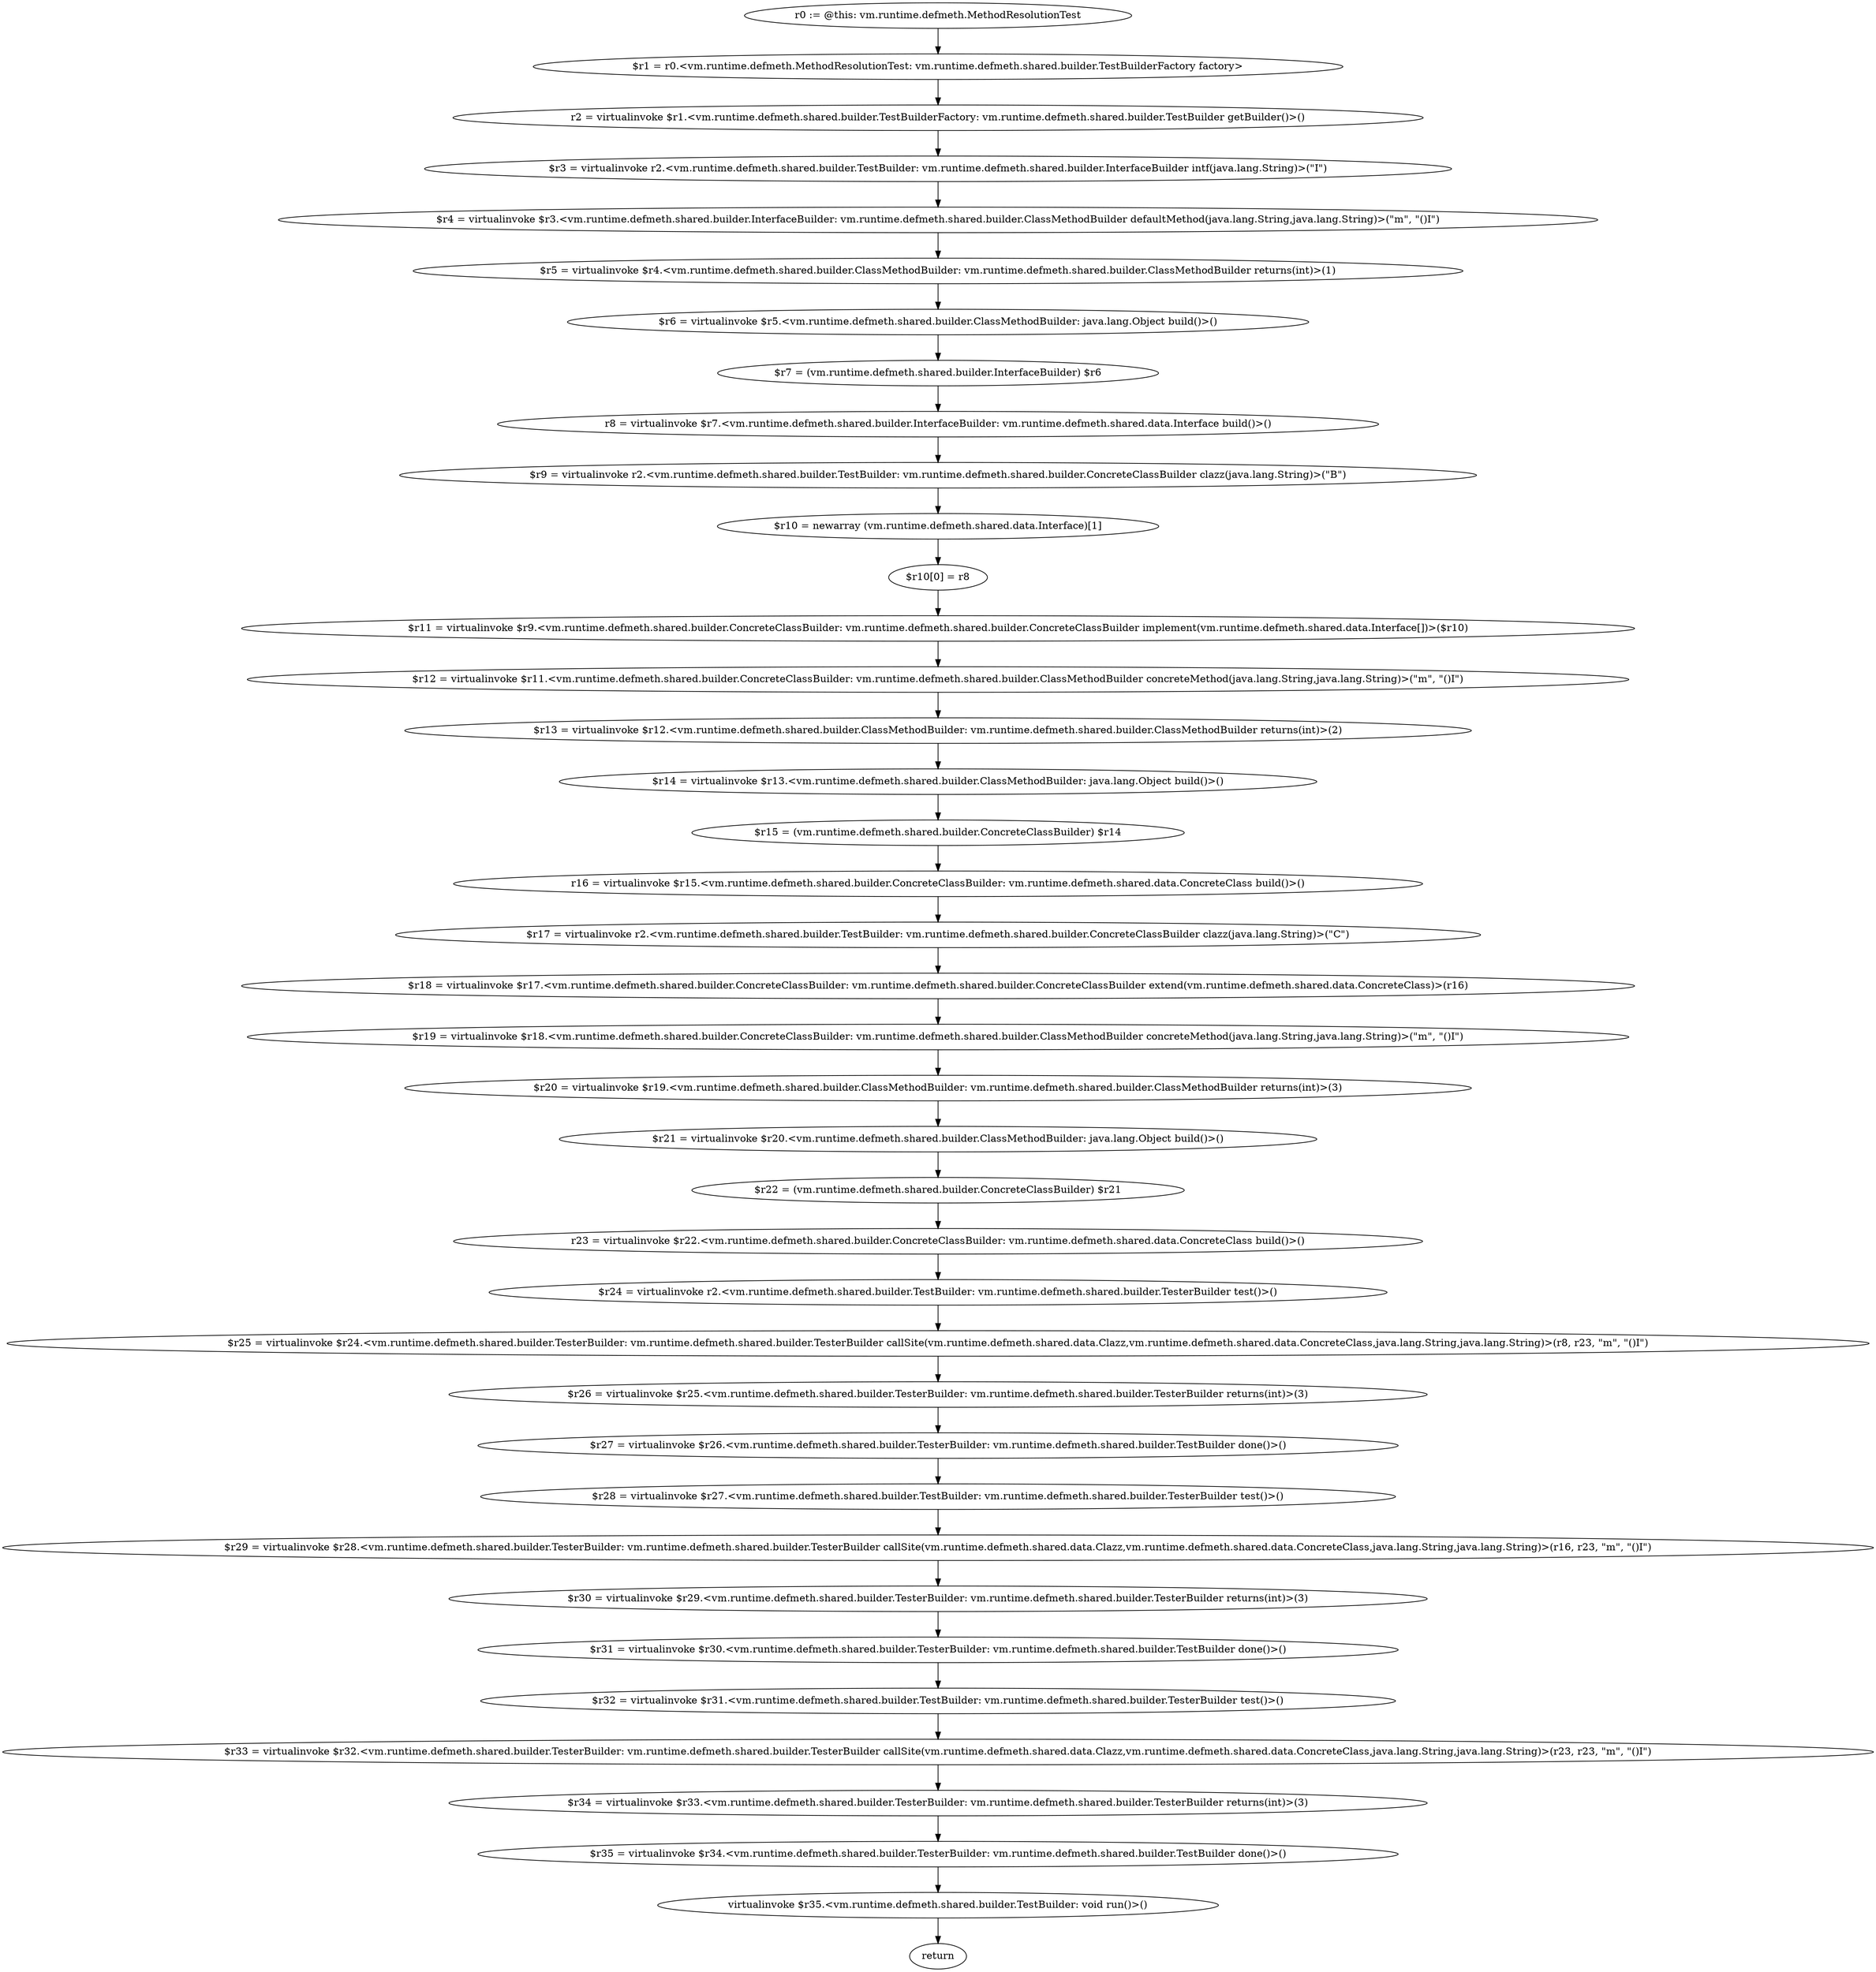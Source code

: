 digraph "unitGraph" {
    "r0 := @this: vm.runtime.defmeth.MethodResolutionTest"
    "$r1 = r0.<vm.runtime.defmeth.MethodResolutionTest: vm.runtime.defmeth.shared.builder.TestBuilderFactory factory>"
    "r2 = virtualinvoke $r1.<vm.runtime.defmeth.shared.builder.TestBuilderFactory: vm.runtime.defmeth.shared.builder.TestBuilder getBuilder()>()"
    "$r3 = virtualinvoke r2.<vm.runtime.defmeth.shared.builder.TestBuilder: vm.runtime.defmeth.shared.builder.InterfaceBuilder intf(java.lang.String)>(\"I\")"
    "$r4 = virtualinvoke $r3.<vm.runtime.defmeth.shared.builder.InterfaceBuilder: vm.runtime.defmeth.shared.builder.ClassMethodBuilder defaultMethod(java.lang.String,java.lang.String)>(\"m\", \"()I\")"
    "$r5 = virtualinvoke $r4.<vm.runtime.defmeth.shared.builder.ClassMethodBuilder: vm.runtime.defmeth.shared.builder.ClassMethodBuilder returns(int)>(1)"
    "$r6 = virtualinvoke $r5.<vm.runtime.defmeth.shared.builder.ClassMethodBuilder: java.lang.Object build()>()"
    "$r7 = (vm.runtime.defmeth.shared.builder.InterfaceBuilder) $r6"
    "r8 = virtualinvoke $r7.<vm.runtime.defmeth.shared.builder.InterfaceBuilder: vm.runtime.defmeth.shared.data.Interface build()>()"
    "$r9 = virtualinvoke r2.<vm.runtime.defmeth.shared.builder.TestBuilder: vm.runtime.defmeth.shared.builder.ConcreteClassBuilder clazz(java.lang.String)>(\"B\")"
    "$r10 = newarray (vm.runtime.defmeth.shared.data.Interface)[1]"
    "$r10[0] = r8"
    "$r11 = virtualinvoke $r9.<vm.runtime.defmeth.shared.builder.ConcreteClassBuilder: vm.runtime.defmeth.shared.builder.ConcreteClassBuilder implement(vm.runtime.defmeth.shared.data.Interface[])>($r10)"
    "$r12 = virtualinvoke $r11.<vm.runtime.defmeth.shared.builder.ConcreteClassBuilder: vm.runtime.defmeth.shared.builder.ClassMethodBuilder concreteMethod(java.lang.String,java.lang.String)>(\"m\", \"()I\")"
    "$r13 = virtualinvoke $r12.<vm.runtime.defmeth.shared.builder.ClassMethodBuilder: vm.runtime.defmeth.shared.builder.ClassMethodBuilder returns(int)>(2)"
    "$r14 = virtualinvoke $r13.<vm.runtime.defmeth.shared.builder.ClassMethodBuilder: java.lang.Object build()>()"
    "$r15 = (vm.runtime.defmeth.shared.builder.ConcreteClassBuilder) $r14"
    "r16 = virtualinvoke $r15.<vm.runtime.defmeth.shared.builder.ConcreteClassBuilder: vm.runtime.defmeth.shared.data.ConcreteClass build()>()"
    "$r17 = virtualinvoke r2.<vm.runtime.defmeth.shared.builder.TestBuilder: vm.runtime.defmeth.shared.builder.ConcreteClassBuilder clazz(java.lang.String)>(\"C\")"
    "$r18 = virtualinvoke $r17.<vm.runtime.defmeth.shared.builder.ConcreteClassBuilder: vm.runtime.defmeth.shared.builder.ConcreteClassBuilder extend(vm.runtime.defmeth.shared.data.ConcreteClass)>(r16)"
    "$r19 = virtualinvoke $r18.<vm.runtime.defmeth.shared.builder.ConcreteClassBuilder: vm.runtime.defmeth.shared.builder.ClassMethodBuilder concreteMethod(java.lang.String,java.lang.String)>(\"m\", \"()I\")"
    "$r20 = virtualinvoke $r19.<vm.runtime.defmeth.shared.builder.ClassMethodBuilder: vm.runtime.defmeth.shared.builder.ClassMethodBuilder returns(int)>(3)"
    "$r21 = virtualinvoke $r20.<vm.runtime.defmeth.shared.builder.ClassMethodBuilder: java.lang.Object build()>()"
    "$r22 = (vm.runtime.defmeth.shared.builder.ConcreteClassBuilder) $r21"
    "r23 = virtualinvoke $r22.<vm.runtime.defmeth.shared.builder.ConcreteClassBuilder: vm.runtime.defmeth.shared.data.ConcreteClass build()>()"
    "$r24 = virtualinvoke r2.<vm.runtime.defmeth.shared.builder.TestBuilder: vm.runtime.defmeth.shared.builder.TesterBuilder test()>()"
    "$r25 = virtualinvoke $r24.<vm.runtime.defmeth.shared.builder.TesterBuilder: vm.runtime.defmeth.shared.builder.TesterBuilder callSite(vm.runtime.defmeth.shared.data.Clazz,vm.runtime.defmeth.shared.data.ConcreteClass,java.lang.String,java.lang.String)>(r8, r23, \"m\", \"()I\")"
    "$r26 = virtualinvoke $r25.<vm.runtime.defmeth.shared.builder.TesterBuilder: vm.runtime.defmeth.shared.builder.TesterBuilder returns(int)>(3)"
    "$r27 = virtualinvoke $r26.<vm.runtime.defmeth.shared.builder.TesterBuilder: vm.runtime.defmeth.shared.builder.TestBuilder done()>()"
    "$r28 = virtualinvoke $r27.<vm.runtime.defmeth.shared.builder.TestBuilder: vm.runtime.defmeth.shared.builder.TesterBuilder test()>()"
    "$r29 = virtualinvoke $r28.<vm.runtime.defmeth.shared.builder.TesterBuilder: vm.runtime.defmeth.shared.builder.TesterBuilder callSite(vm.runtime.defmeth.shared.data.Clazz,vm.runtime.defmeth.shared.data.ConcreteClass,java.lang.String,java.lang.String)>(r16, r23, \"m\", \"()I\")"
    "$r30 = virtualinvoke $r29.<vm.runtime.defmeth.shared.builder.TesterBuilder: vm.runtime.defmeth.shared.builder.TesterBuilder returns(int)>(3)"
    "$r31 = virtualinvoke $r30.<vm.runtime.defmeth.shared.builder.TesterBuilder: vm.runtime.defmeth.shared.builder.TestBuilder done()>()"
    "$r32 = virtualinvoke $r31.<vm.runtime.defmeth.shared.builder.TestBuilder: vm.runtime.defmeth.shared.builder.TesterBuilder test()>()"
    "$r33 = virtualinvoke $r32.<vm.runtime.defmeth.shared.builder.TesterBuilder: vm.runtime.defmeth.shared.builder.TesterBuilder callSite(vm.runtime.defmeth.shared.data.Clazz,vm.runtime.defmeth.shared.data.ConcreteClass,java.lang.String,java.lang.String)>(r23, r23, \"m\", \"()I\")"
    "$r34 = virtualinvoke $r33.<vm.runtime.defmeth.shared.builder.TesterBuilder: vm.runtime.defmeth.shared.builder.TesterBuilder returns(int)>(3)"
    "$r35 = virtualinvoke $r34.<vm.runtime.defmeth.shared.builder.TesterBuilder: vm.runtime.defmeth.shared.builder.TestBuilder done()>()"
    "virtualinvoke $r35.<vm.runtime.defmeth.shared.builder.TestBuilder: void run()>()"
    "return"
    "r0 := @this: vm.runtime.defmeth.MethodResolutionTest"->"$r1 = r0.<vm.runtime.defmeth.MethodResolutionTest: vm.runtime.defmeth.shared.builder.TestBuilderFactory factory>";
    "$r1 = r0.<vm.runtime.defmeth.MethodResolutionTest: vm.runtime.defmeth.shared.builder.TestBuilderFactory factory>"->"r2 = virtualinvoke $r1.<vm.runtime.defmeth.shared.builder.TestBuilderFactory: vm.runtime.defmeth.shared.builder.TestBuilder getBuilder()>()";
    "r2 = virtualinvoke $r1.<vm.runtime.defmeth.shared.builder.TestBuilderFactory: vm.runtime.defmeth.shared.builder.TestBuilder getBuilder()>()"->"$r3 = virtualinvoke r2.<vm.runtime.defmeth.shared.builder.TestBuilder: vm.runtime.defmeth.shared.builder.InterfaceBuilder intf(java.lang.String)>(\"I\")";
    "$r3 = virtualinvoke r2.<vm.runtime.defmeth.shared.builder.TestBuilder: vm.runtime.defmeth.shared.builder.InterfaceBuilder intf(java.lang.String)>(\"I\")"->"$r4 = virtualinvoke $r3.<vm.runtime.defmeth.shared.builder.InterfaceBuilder: vm.runtime.defmeth.shared.builder.ClassMethodBuilder defaultMethod(java.lang.String,java.lang.String)>(\"m\", \"()I\")";
    "$r4 = virtualinvoke $r3.<vm.runtime.defmeth.shared.builder.InterfaceBuilder: vm.runtime.defmeth.shared.builder.ClassMethodBuilder defaultMethod(java.lang.String,java.lang.String)>(\"m\", \"()I\")"->"$r5 = virtualinvoke $r4.<vm.runtime.defmeth.shared.builder.ClassMethodBuilder: vm.runtime.defmeth.shared.builder.ClassMethodBuilder returns(int)>(1)";
    "$r5 = virtualinvoke $r4.<vm.runtime.defmeth.shared.builder.ClassMethodBuilder: vm.runtime.defmeth.shared.builder.ClassMethodBuilder returns(int)>(1)"->"$r6 = virtualinvoke $r5.<vm.runtime.defmeth.shared.builder.ClassMethodBuilder: java.lang.Object build()>()";
    "$r6 = virtualinvoke $r5.<vm.runtime.defmeth.shared.builder.ClassMethodBuilder: java.lang.Object build()>()"->"$r7 = (vm.runtime.defmeth.shared.builder.InterfaceBuilder) $r6";
    "$r7 = (vm.runtime.defmeth.shared.builder.InterfaceBuilder) $r6"->"r8 = virtualinvoke $r7.<vm.runtime.defmeth.shared.builder.InterfaceBuilder: vm.runtime.defmeth.shared.data.Interface build()>()";
    "r8 = virtualinvoke $r7.<vm.runtime.defmeth.shared.builder.InterfaceBuilder: vm.runtime.defmeth.shared.data.Interface build()>()"->"$r9 = virtualinvoke r2.<vm.runtime.defmeth.shared.builder.TestBuilder: vm.runtime.defmeth.shared.builder.ConcreteClassBuilder clazz(java.lang.String)>(\"B\")";
    "$r9 = virtualinvoke r2.<vm.runtime.defmeth.shared.builder.TestBuilder: vm.runtime.defmeth.shared.builder.ConcreteClassBuilder clazz(java.lang.String)>(\"B\")"->"$r10 = newarray (vm.runtime.defmeth.shared.data.Interface)[1]";
    "$r10 = newarray (vm.runtime.defmeth.shared.data.Interface)[1]"->"$r10[0] = r8";
    "$r10[0] = r8"->"$r11 = virtualinvoke $r9.<vm.runtime.defmeth.shared.builder.ConcreteClassBuilder: vm.runtime.defmeth.shared.builder.ConcreteClassBuilder implement(vm.runtime.defmeth.shared.data.Interface[])>($r10)";
    "$r11 = virtualinvoke $r9.<vm.runtime.defmeth.shared.builder.ConcreteClassBuilder: vm.runtime.defmeth.shared.builder.ConcreteClassBuilder implement(vm.runtime.defmeth.shared.data.Interface[])>($r10)"->"$r12 = virtualinvoke $r11.<vm.runtime.defmeth.shared.builder.ConcreteClassBuilder: vm.runtime.defmeth.shared.builder.ClassMethodBuilder concreteMethod(java.lang.String,java.lang.String)>(\"m\", \"()I\")";
    "$r12 = virtualinvoke $r11.<vm.runtime.defmeth.shared.builder.ConcreteClassBuilder: vm.runtime.defmeth.shared.builder.ClassMethodBuilder concreteMethod(java.lang.String,java.lang.String)>(\"m\", \"()I\")"->"$r13 = virtualinvoke $r12.<vm.runtime.defmeth.shared.builder.ClassMethodBuilder: vm.runtime.defmeth.shared.builder.ClassMethodBuilder returns(int)>(2)";
    "$r13 = virtualinvoke $r12.<vm.runtime.defmeth.shared.builder.ClassMethodBuilder: vm.runtime.defmeth.shared.builder.ClassMethodBuilder returns(int)>(2)"->"$r14 = virtualinvoke $r13.<vm.runtime.defmeth.shared.builder.ClassMethodBuilder: java.lang.Object build()>()";
    "$r14 = virtualinvoke $r13.<vm.runtime.defmeth.shared.builder.ClassMethodBuilder: java.lang.Object build()>()"->"$r15 = (vm.runtime.defmeth.shared.builder.ConcreteClassBuilder) $r14";
    "$r15 = (vm.runtime.defmeth.shared.builder.ConcreteClassBuilder) $r14"->"r16 = virtualinvoke $r15.<vm.runtime.defmeth.shared.builder.ConcreteClassBuilder: vm.runtime.defmeth.shared.data.ConcreteClass build()>()";
    "r16 = virtualinvoke $r15.<vm.runtime.defmeth.shared.builder.ConcreteClassBuilder: vm.runtime.defmeth.shared.data.ConcreteClass build()>()"->"$r17 = virtualinvoke r2.<vm.runtime.defmeth.shared.builder.TestBuilder: vm.runtime.defmeth.shared.builder.ConcreteClassBuilder clazz(java.lang.String)>(\"C\")";
    "$r17 = virtualinvoke r2.<vm.runtime.defmeth.shared.builder.TestBuilder: vm.runtime.defmeth.shared.builder.ConcreteClassBuilder clazz(java.lang.String)>(\"C\")"->"$r18 = virtualinvoke $r17.<vm.runtime.defmeth.shared.builder.ConcreteClassBuilder: vm.runtime.defmeth.shared.builder.ConcreteClassBuilder extend(vm.runtime.defmeth.shared.data.ConcreteClass)>(r16)";
    "$r18 = virtualinvoke $r17.<vm.runtime.defmeth.shared.builder.ConcreteClassBuilder: vm.runtime.defmeth.shared.builder.ConcreteClassBuilder extend(vm.runtime.defmeth.shared.data.ConcreteClass)>(r16)"->"$r19 = virtualinvoke $r18.<vm.runtime.defmeth.shared.builder.ConcreteClassBuilder: vm.runtime.defmeth.shared.builder.ClassMethodBuilder concreteMethod(java.lang.String,java.lang.String)>(\"m\", \"()I\")";
    "$r19 = virtualinvoke $r18.<vm.runtime.defmeth.shared.builder.ConcreteClassBuilder: vm.runtime.defmeth.shared.builder.ClassMethodBuilder concreteMethod(java.lang.String,java.lang.String)>(\"m\", \"()I\")"->"$r20 = virtualinvoke $r19.<vm.runtime.defmeth.shared.builder.ClassMethodBuilder: vm.runtime.defmeth.shared.builder.ClassMethodBuilder returns(int)>(3)";
    "$r20 = virtualinvoke $r19.<vm.runtime.defmeth.shared.builder.ClassMethodBuilder: vm.runtime.defmeth.shared.builder.ClassMethodBuilder returns(int)>(3)"->"$r21 = virtualinvoke $r20.<vm.runtime.defmeth.shared.builder.ClassMethodBuilder: java.lang.Object build()>()";
    "$r21 = virtualinvoke $r20.<vm.runtime.defmeth.shared.builder.ClassMethodBuilder: java.lang.Object build()>()"->"$r22 = (vm.runtime.defmeth.shared.builder.ConcreteClassBuilder) $r21";
    "$r22 = (vm.runtime.defmeth.shared.builder.ConcreteClassBuilder) $r21"->"r23 = virtualinvoke $r22.<vm.runtime.defmeth.shared.builder.ConcreteClassBuilder: vm.runtime.defmeth.shared.data.ConcreteClass build()>()";
    "r23 = virtualinvoke $r22.<vm.runtime.defmeth.shared.builder.ConcreteClassBuilder: vm.runtime.defmeth.shared.data.ConcreteClass build()>()"->"$r24 = virtualinvoke r2.<vm.runtime.defmeth.shared.builder.TestBuilder: vm.runtime.defmeth.shared.builder.TesterBuilder test()>()";
    "$r24 = virtualinvoke r2.<vm.runtime.defmeth.shared.builder.TestBuilder: vm.runtime.defmeth.shared.builder.TesterBuilder test()>()"->"$r25 = virtualinvoke $r24.<vm.runtime.defmeth.shared.builder.TesterBuilder: vm.runtime.defmeth.shared.builder.TesterBuilder callSite(vm.runtime.defmeth.shared.data.Clazz,vm.runtime.defmeth.shared.data.ConcreteClass,java.lang.String,java.lang.String)>(r8, r23, \"m\", \"()I\")";
    "$r25 = virtualinvoke $r24.<vm.runtime.defmeth.shared.builder.TesterBuilder: vm.runtime.defmeth.shared.builder.TesterBuilder callSite(vm.runtime.defmeth.shared.data.Clazz,vm.runtime.defmeth.shared.data.ConcreteClass,java.lang.String,java.lang.String)>(r8, r23, \"m\", \"()I\")"->"$r26 = virtualinvoke $r25.<vm.runtime.defmeth.shared.builder.TesterBuilder: vm.runtime.defmeth.shared.builder.TesterBuilder returns(int)>(3)";
    "$r26 = virtualinvoke $r25.<vm.runtime.defmeth.shared.builder.TesterBuilder: vm.runtime.defmeth.shared.builder.TesterBuilder returns(int)>(3)"->"$r27 = virtualinvoke $r26.<vm.runtime.defmeth.shared.builder.TesterBuilder: vm.runtime.defmeth.shared.builder.TestBuilder done()>()";
    "$r27 = virtualinvoke $r26.<vm.runtime.defmeth.shared.builder.TesterBuilder: vm.runtime.defmeth.shared.builder.TestBuilder done()>()"->"$r28 = virtualinvoke $r27.<vm.runtime.defmeth.shared.builder.TestBuilder: vm.runtime.defmeth.shared.builder.TesterBuilder test()>()";
    "$r28 = virtualinvoke $r27.<vm.runtime.defmeth.shared.builder.TestBuilder: vm.runtime.defmeth.shared.builder.TesterBuilder test()>()"->"$r29 = virtualinvoke $r28.<vm.runtime.defmeth.shared.builder.TesterBuilder: vm.runtime.defmeth.shared.builder.TesterBuilder callSite(vm.runtime.defmeth.shared.data.Clazz,vm.runtime.defmeth.shared.data.ConcreteClass,java.lang.String,java.lang.String)>(r16, r23, \"m\", \"()I\")";
    "$r29 = virtualinvoke $r28.<vm.runtime.defmeth.shared.builder.TesterBuilder: vm.runtime.defmeth.shared.builder.TesterBuilder callSite(vm.runtime.defmeth.shared.data.Clazz,vm.runtime.defmeth.shared.data.ConcreteClass,java.lang.String,java.lang.String)>(r16, r23, \"m\", \"()I\")"->"$r30 = virtualinvoke $r29.<vm.runtime.defmeth.shared.builder.TesterBuilder: vm.runtime.defmeth.shared.builder.TesterBuilder returns(int)>(3)";
    "$r30 = virtualinvoke $r29.<vm.runtime.defmeth.shared.builder.TesterBuilder: vm.runtime.defmeth.shared.builder.TesterBuilder returns(int)>(3)"->"$r31 = virtualinvoke $r30.<vm.runtime.defmeth.shared.builder.TesterBuilder: vm.runtime.defmeth.shared.builder.TestBuilder done()>()";
    "$r31 = virtualinvoke $r30.<vm.runtime.defmeth.shared.builder.TesterBuilder: vm.runtime.defmeth.shared.builder.TestBuilder done()>()"->"$r32 = virtualinvoke $r31.<vm.runtime.defmeth.shared.builder.TestBuilder: vm.runtime.defmeth.shared.builder.TesterBuilder test()>()";
    "$r32 = virtualinvoke $r31.<vm.runtime.defmeth.shared.builder.TestBuilder: vm.runtime.defmeth.shared.builder.TesterBuilder test()>()"->"$r33 = virtualinvoke $r32.<vm.runtime.defmeth.shared.builder.TesterBuilder: vm.runtime.defmeth.shared.builder.TesterBuilder callSite(vm.runtime.defmeth.shared.data.Clazz,vm.runtime.defmeth.shared.data.ConcreteClass,java.lang.String,java.lang.String)>(r23, r23, \"m\", \"()I\")";
    "$r33 = virtualinvoke $r32.<vm.runtime.defmeth.shared.builder.TesterBuilder: vm.runtime.defmeth.shared.builder.TesterBuilder callSite(vm.runtime.defmeth.shared.data.Clazz,vm.runtime.defmeth.shared.data.ConcreteClass,java.lang.String,java.lang.String)>(r23, r23, \"m\", \"()I\")"->"$r34 = virtualinvoke $r33.<vm.runtime.defmeth.shared.builder.TesterBuilder: vm.runtime.defmeth.shared.builder.TesterBuilder returns(int)>(3)";
    "$r34 = virtualinvoke $r33.<vm.runtime.defmeth.shared.builder.TesterBuilder: vm.runtime.defmeth.shared.builder.TesterBuilder returns(int)>(3)"->"$r35 = virtualinvoke $r34.<vm.runtime.defmeth.shared.builder.TesterBuilder: vm.runtime.defmeth.shared.builder.TestBuilder done()>()";
    "$r35 = virtualinvoke $r34.<vm.runtime.defmeth.shared.builder.TesterBuilder: vm.runtime.defmeth.shared.builder.TestBuilder done()>()"->"virtualinvoke $r35.<vm.runtime.defmeth.shared.builder.TestBuilder: void run()>()";
    "virtualinvoke $r35.<vm.runtime.defmeth.shared.builder.TestBuilder: void run()>()"->"return";
}
